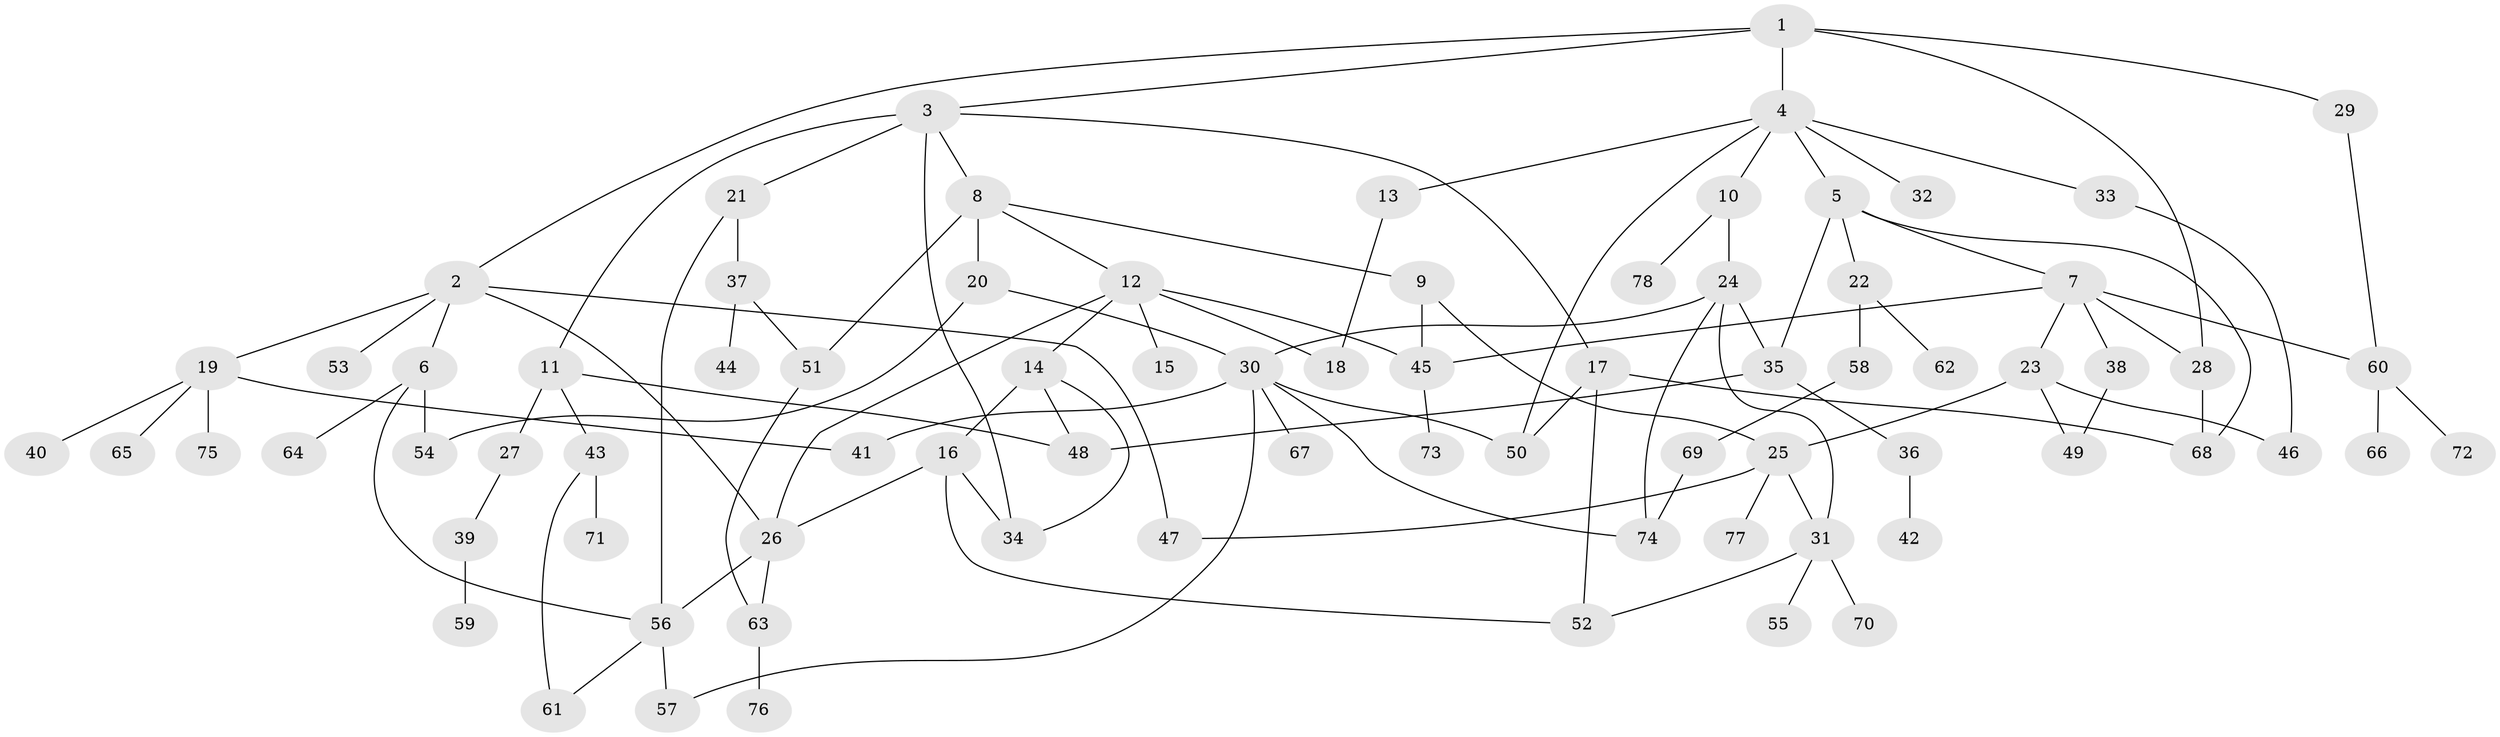 // Generated by graph-tools (version 1.1) at 2025/34/03/09/25 02:34:07]
// undirected, 78 vertices, 111 edges
graph export_dot {
graph [start="1"]
  node [color=gray90,style=filled];
  1;
  2;
  3;
  4;
  5;
  6;
  7;
  8;
  9;
  10;
  11;
  12;
  13;
  14;
  15;
  16;
  17;
  18;
  19;
  20;
  21;
  22;
  23;
  24;
  25;
  26;
  27;
  28;
  29;
  30;
  31;
  32;
  33;
  34;
  35;
  36;
  37;
  38;
  39;
  40;
  41;
  42;
  43;
  44;
  45;
  46;
  47;
  48;
  49;
  50;
  51;
  52;
  53;
  54;
  55;
  56;
  57;
  58;
  59;
  60;
  61;
  62;
  63;
  64;
  65;
  66;
  67;
  68;
  69;
  70;
  71;
  72;
  73;
  74;
  75;
  76;
  77;
  78;
  1 -- 2;
  1 -- 3;
  1 -- 4;
  1 -- 29;
  1 -- 28;
  2 -- 6;
  2 -- 19;
  2 -- 47;
  2 -- 53;
  2 -- 26;
  3 -- 8;
  3 -- 11;
  3 -- 17;
  3 -- 21;
  3 -- 34;
  4 -- 5;
  4 -- 10;
  4 -- 13;
  4 -- 32;
  4 -- 33;
  4 -- 50;
  5 -- 7;
  5 -- 22;
  5 -- 35;
  5 -- 68;
  6 -- 64;
  6 -- 54;
  6 -- 56;
  7 -- 23;
  7 -- 28;
  7 -- 38;
  7 -- 60;
  7 -- 45;
  8 -- 9;
  8 -- 12;
  8 -- 20;
  8 -- 51;
  9 -- 45;
  9 -- 25;
  10 -- 24;
  10 -- 78;
  11 -- 27;
  11 -- 43;
  11 -- 48;
  12 -- 14;
  12 -- 15;
  12 -- 45;
  12 -- 26;
  12 -- 18;
  13 -- 18;
  14 -- 16;
  14 -- 34;
  14 -- 48;
  16 -- 26;
  16 -- 52;
  16 -- 34;
  17 -- 68;
  17 -- 52;
  17 -- 50;
  19 -- 40;
  19 -- 41;
  19 -- 65;
  19 -- 75;
  20 -- 30;
  20 -- 54;
  21 -- 37;
  21 -- 56;
  22 -- 58;
  22 -- 62;
  23 -- 25;
  23 -- 46;
  23 -- 49;
  24 -- 31;
  24 -- 74;
  24 -- 30;
  24 -- 35;
  25 -- 77;
  25 -- 47;
  25 -- 31;
  26 -- 56;
  26 -- 63;
  27 -- 39;
  28 -- 68;
  29 -- 60;
  30 -- 50;
  30 -- 57;
  30 -- 67;
  30 -- 74;
  30 -- 41;
  31 -- 52;
  31 -- 55;
  31 -- 70;
  33 -- 46;
  35 -- 36;
  35 -- 48;
  36 -- 42;
  37 -- 44;
  37 -- 51;
  38 -- 49;
  39 -- 59;
  43 -- 61;
  43 -- 71;
  45 -- 73;
  51 -- 63;
  56 -- 57;
  56 -- 61;
  58 -- 69;
  60 -- 66;
  60 -- 72;
  63 -- 76;
  69 -- 74;
}
